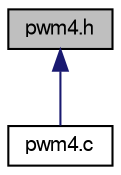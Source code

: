 digraph G
{
  edge [fontname="FreeSans",fontsize="10",labelfontname="FreeSans",labelfontsize="10"];
  node [fontname="FreeSans",fontsize="10",shape=record];
  Node1 [label="pwm4.h",height=0.2,width=0.4,color="black", fillcolor="grey75", style="filled" fontcolor="black"];
  Node1 -> Node2 [dir=back,color="midnightblue",fontsize="10",style="solid",fontname="FreeSans"];
  Node2 [label="pwm4.c",height=0.2,width=0.4,color="black", fillcolor="white", style="filled",URL="$a00038.html",tooltip="PWM driver for AVR32 UC3 with PWM module version above 4.0.0."];
}
